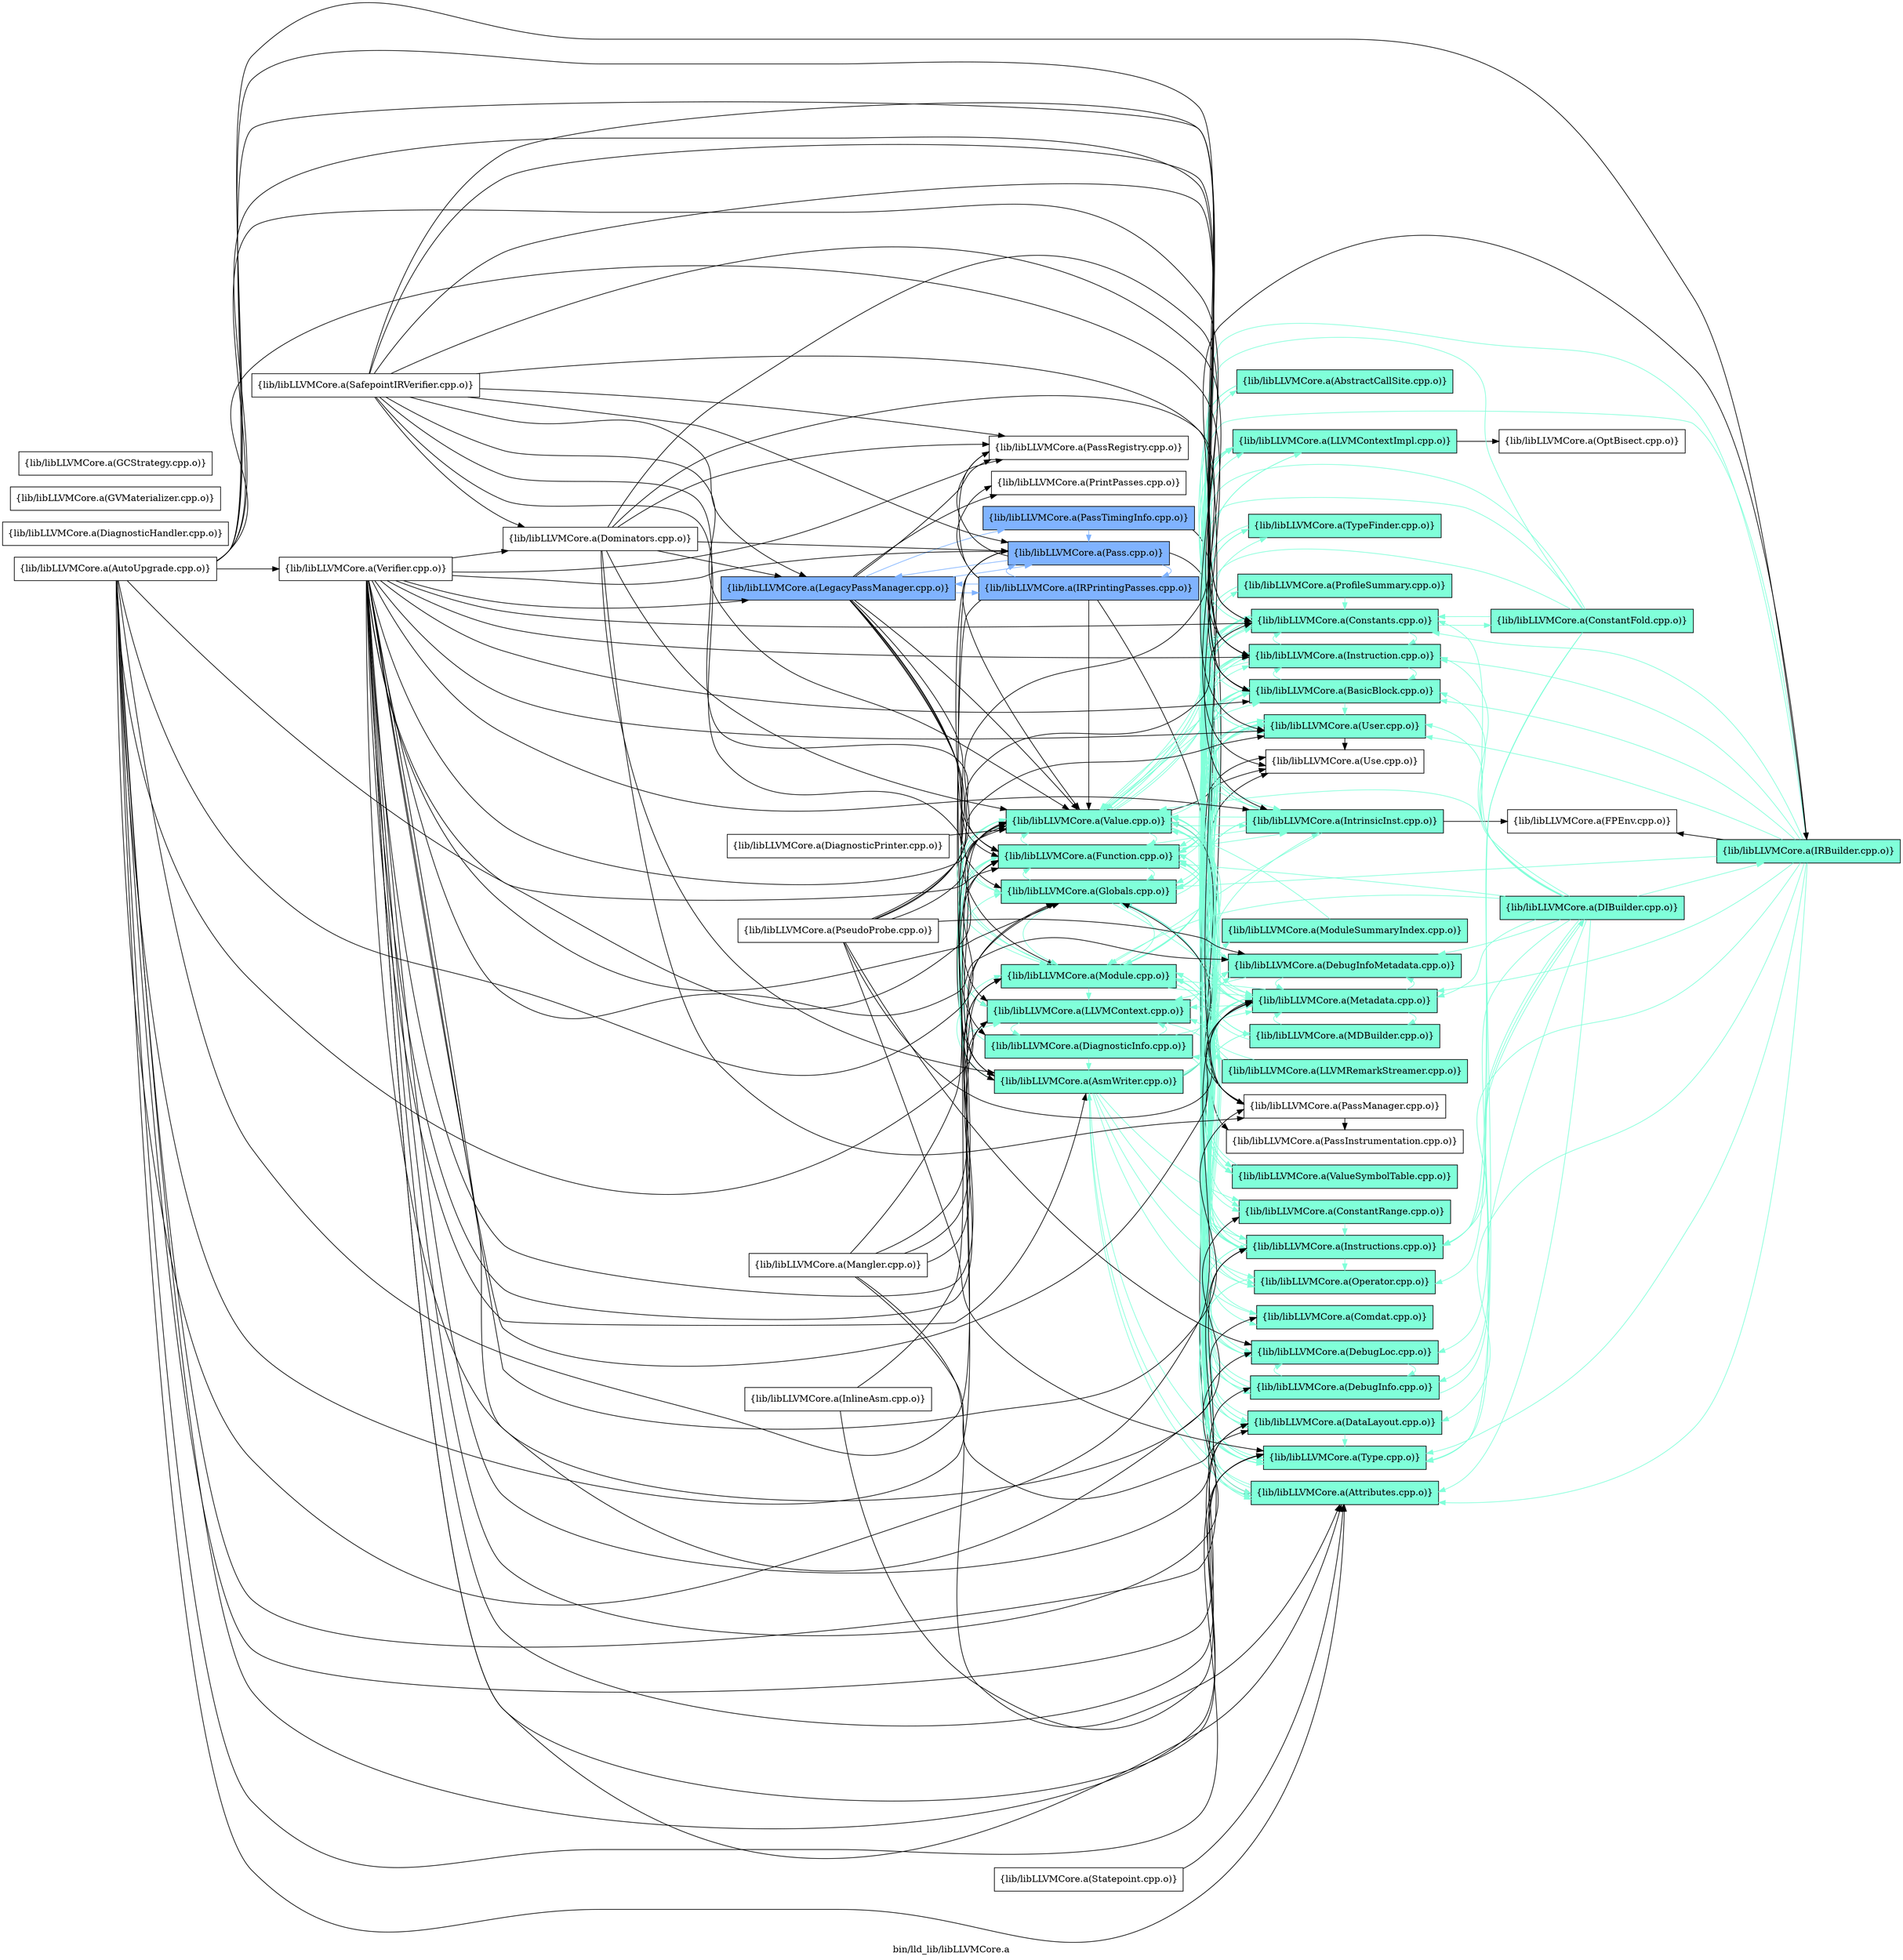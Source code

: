 digraph "bin/lld_lib/libLLVMCore.a" {
	label="bin/lld_lib/libLLVMCore.a";
	rankdir=LR;
	{ rank=same; Node0x5573cb859978;  }
	{ rank=same; Node0x5573cb832a58; Node0x5573cb838a98; Node0x5573cb8392b8; Node0x5573cb83c3c8; Node0x5573cb8373c8; Node0x5573cb858488; Node0x5573cb8374b8; Node0x5573cb8344e8; Node0x5573cb859338; Node0x5573cb8574e8; Node0x5573cb857128; Node0x5573cb842688;  }
	{ rank=same; Node0x5573cb837558; Node0x5573cb836568; Node0x5573cb836388; Node0x5573cb835578; Node0x5573cb839a38; Node0x5573cb837828; Node0x5573cb8363d8; Node0x5573cb835c08; Node0x5573cb835528; Node0x5573cb836838; Node0x5573cb833278; Node0x5573cb832aa8; Node0x5573cb854b58; Node0x5573cb8557d8; Node0x5573cb854f68; Node0x5573cb853578; Node0x5573cb836c98; Node0x5573cb84d3a8; Node0x5573cb838f48; Node0x5573cb836608; Node0x5573cb8435d8; Node0x5573cb834b28; Node0x5573cb858b68; Node0x5573cb859388; Node0x5573cb855e68; Node0x5573cb833e58; Node0x5573cb838728;  }
	{ rank=same; Node0x5573cb8357f8; Node0x5573cb837878; Node0x5573cb833908; Node0x5573cb839308;  }

	Node0x5573cb859978 [shape=record,shape=box,group=2,style=filled,fillcolor="0.600000 0.5 1",label="{lib/libLLVMCore.a(LegacyPassManager.cpp.o)}"];
	Node0x5573cb859978 -> Node0x5573cb832a58;
	Node0x5573cb859978 -> Node0x5573cb838a98;
	Node0x5573cb859978 -> Node0x5573cb8392b8;
	Node0x5573cb859978 -> Node0x5573cb83c3c8;
	Node0x5573cb859978 -> Node0x5573cb8373c8[color="0.600000 0.5 1"];
	Node0x5573cb859978 -> Node0x5573cb858488;
	Node0x5573cb859978 -> Node0x5573cb8374b8;
	Node0x5573cb859978 -> Node0x5573cb8344e8[color="0.600000 0.5 1"];
	Node0x5573cb859978 -> Node0x5573cb859338;
	Node0x5573cb859978 -> Node0x5573cb8574e8[color="0.600000 0.5 1"];
	Node0x5573cb859978 -> Node0x5573cb857128;
	Node0x5573cb859978 -> Node0x5573cb842688;
	Node0x5573cb8374b8 [shape=record,shape=box,group=1,style=filled,fillcolor="0.450000 0.5 1",label="{lib/libLLVMCore.a(Module.cpp.o)}"];
	Node0x5573cb8374b8 -> Node0x5573cb836388[color="0.450000 0.5 1"];
	Node0x5573cb8374b8 -> Node0x5573cb839a38[color="0.450000 0.5 1"];
	Node0x5573cb8374b8 -> Node0x5573cb838f48[color="0.450000 0.5 1"];
	Node0x5573cb8374b8 -> Node0x5573cb8392b8[color="0.450000 0.5 1"];
	Node0x5573cb8374b8 -> Node0x5573cb83c3c8[color="0.450000 0.5 1"];
	Node0x5573cb8374b8 -> Node0x5573cb858488[color="0.450000 0.5 1"];
	Node0x5573cb8374b8 -> Node0x5573cb836838[color="0.450000 0.5 1"];
	Node0x5573cb8374b8 -> Node0x5573cb855e68[color="0.450000 0.5 1"];
	Node0x5573cb8374b8 -> Node0x5573cb854b58[color="0.450000 0.5 1"];
	Node0x5573cb8374b8 -> Node0x5573cb8557d8[color="0.450000 0.5 1"];
	Node0x5573cb8374b8 -> Node0x5573cb853578[color="0.450000 0.5 1"];
	Node0x5573cb8374b8 -> Node0x5573cb842688[color="0.450000 0.5 1"];
	Node0x5573cb8374b8 -> Node0x5573cb8435d8[color="0.450000 0.5 1"];
	Node0x5573cb8344e8 [shape=record,shape=box,group=2,style=filled,fillcolor="0.600000 0.5 1",label="{lib/libLLVMCore.a(Pass.cpp.o)}"];
	Node0x5573cb8344e8 -> Node0x5573cb837558;
	Node0x5573cb8344e8 -> Node0x5573cb8392b8;
	Node0x5573cb8344e8 -> Node0x5573cb8373c8[color="0.600000 0.5 1"];
	Node0x5573cb8344e8 -> Node0x5573cb858488;
	Node0x5573cb8344e8 -> Node0x5573cb859978[color="0.600000 0.5 1"];
	Node0x5573cb8344e8 -> Node0x5573cb859338;
	Node0x5573cb8344e8 -> Node0x5573cb842688;
	Node0x5573cb842688 [shape=record,shape=box,group=1,style=filled,fillcolor="0.450000 0.5 1",label="{lib/libLLVMCore.a(Value.cpp.o)}"];
	Node0x5573cb842688 -> Node0x5573cb837558[color="0.450000 0.5 1"];
	Node0x5573cb842688 -> Node0x5573cb836568[color="0.450000 0.5 1"];
	Node0x5573cb842688 -> Node0x5573cb839a38[color="0.450000 0.5 1"];
	Node0x5573cb842688 -> Node0x5573cb838f48[color="0.450000 0.5 1"];
	Node0x5573cb842688 -> Node0x5573cb838728[color="0.450000 0.5 1"];
	Node0x5573cb842688 -> Node0x5573cb8392b8[color="0.450000 0.5 1"];
	Node0x5573cb842688 -> Node0x5573cb83c3c8[color="0.450000 0.5 1"];
	Node0x5573cb842688 -> Node0x5573cb8363d8[color="0.450000 0.5 1"];
	Node0x5573cb842688 -> Node0x5573cb835c08[color="0.450000 0.5 1"];
	Node0x5573cb842688 -> Node0x5573cb835528[color="0.450000 0.5 1"];
	Node0x5573cb842688 -> Node0x5573cb858488[color="0.450000 0.5 1"];
	Node0x5573cb842688 -> Node0x5573cb858b68[color="0.450000 0.5 1"];
	Node0x5573cb842688 -> Node0x5573cb836838[color="0.450000 0.5 1"];
	Node0x5573cb842688 -> Node0x5573cb832aa8[color="0.450000 0.5 1"];
	Node0x5573cb842688 -> Node0x5573cb854b58[color="0.450000 0.5 1"];
	Node0x5573cb842688 -> Node0x5573cb854f68;
	Node0x5573cb842688 -> Node0x5573cb853578[color="0.450000 0.5 1"];
	Node0x5573cb842688 -> Node0x5573cb8435d8[color="0.450000 0.5 1"];
	Node0x5573cb837558 [shape=record,shape=box,group=1,style=filled,fillcolor="0.450000 0.5 1",label="{lib/libLLVMCore.a(Attributes.cpp.o)}"];
	Node0x5573cb837558 -> Node0x5573cb832a58[color="0.450000 0.5 1"];
	Node0x5573cb837558 -> Node0x5573cb8392b8[color="0.450000 0.5 1"];
	Node0x5573cb839a38 [shape=record,shape=box,group=1,style=filled,fillcolor="0.450000 0.5 1",label="{lib/libLLVMCore.a(Constants.cpp.o)}"];
	Node0x5573cb839a38 -> Node0x5573cb8357f8[color="0.450000 0.5 1"];
	Node0x5573cb839a38 -> Node0x5573cb8392b8[color="0.450000 0.5 1"];
	Node0x5573cb839a38 -> Node0x5573cb83c3c8[color="0.450000 0.5 1"];
	Node0x5573cb839a38 -> Node0x5573cb8363d8[color="0.450000 0.5 1"];
	Node0x5573cb839a38 -> Node0x5573cb835c08[color="0.450000 0.5 1"];
	Node0x5573cb839a38 -> Node0x5573cb832aa8[color="0.450000 0.5 1"];
	Node0x5573cb839a38 -> Node0x5573cb854b58[color="0.450000 0.5 1"];
	Node0x5573cb839a38 -> Node0x5573cb853578[color="0.450000 0.5 1"];
	Node0x5573cb839a38 -> Node0x5573cb842688[color="0.450000 0.5 1"];
	Node0x5573cb835cf8 [shape=record,shape=box,group=0,label="{lib/libLLVMCore.a(Mangler.cpp.o)}"];
	Node0x5573cb835cf8 -> Node0x5573cb837558;
	Node0x5573cb835cf8 -> Node0x5573cb838f48;
	Node0x5573cb835cf8 -> Node0x5573cb8392b8;
	Node0x5573cb835cf8 -> Node0x5573cb83c3c8;
	Node0x5573cb835cf8 -> Node0x5573cb8374b8;
	Node0x5573cb835cf8 -> Node0x5573cb842688;
	Node0x5573cb836838 [shape=record,shape=box,group=1,style=filled,fillcolor="0.450000 0.5 1",label="{lib/libLLVMCore.a(Metadata.cpp.o)}"];
	Node0x5573cb836838 -> Node0x5573cb835578[color="0.450000 0.5 1"];
	Node0x5573cb836838 -> Node0x5573cb839a38[color="0.450000 0.5 1"];
	Node0x5573cb836838 -> Node0x5573cb837828[color="0.450000 0.5 1"];
	Node0x5573cb836838 -> Node0x5573cb836c98[color="0.450000 0.5 1"];
	Node0x5573cb836838 -> Node0x5573cb858488[color="0.450000 0.5 1"];
	Node0x5573cb836838 -> Node0x5573cb858b68[color="0.450000 0.5 1"];
	Node0x5573cb836838 -> Node0x5573cb836608[color="0.450000 0.5 1"];
	Node0x5573cb836838 -> Node0x5573cb8374b8[color="0.450000 0.5 1"];
	Node0x5573cb836838 -> Node0x5573cb854b58[color="0.450000 0.5 1"];
	Node0x5573cb836838 -> Node0x5573cb842688[color="0.450000 0.5 1"];
	Node0x5573cb838f48 [shape=record,shape=box,group=1,style=filled,fillcolor="0.450000 0.5 1",label="{lib/libLLVMCore.a(DataLayout.cpp.o)}"];
	Node0x5573cb838f48 -> Node0x5573cb83c3c8[color="0.450000 0.5 1"];
	Node0x5573cb838f48 -> Node0x5573cb8374b8[color="0.450000 0.5 1"];
	Node0x5573cb838f48 -> Node0x5573cb854b58[color="0.450000 0.5 1"];
	Node0x5573cb838a98 [shape=record,shape=box,group=1,style=filled,fillcolor="0.450000 0.5 1",label="{lib/libLLVMCore.a(DiagnosticInfo.cpp.o)}"];
	Node0x5573cb838a98 -> Node0x5573cb832a58[color="0.450000 0.5 1"];
	Node0x5573cb838a98 -> Node0x5573cb836c98[color="0.450000 0.5 1"];
	Node0x5573cb838a98 -> Node0x5573cb8392b8[color="0.450000 0.5 1"];
	Node0x5573cb838a98 -> Node0x5573cb8363d8[color="0.450000 0.5 1"];
	Node0x5573cb838a98 -> Node0x5573cb858488[color="0.450000 0.5 1"];
	Node0x5573cb838a98 -> Node0x5573cb836838[color="0.450000 0.5 1"];
	Node0x5573cb838a98 -> Node0x5573cb842688[color="0.450000 0.5 1"];
	Node0x5573cb8392b8 [shape=record,shape=box,group=1,style=filled,fillcolor="0.450000 0.5 1",label="{lib/libLLVMCore.a(Function.cpp.o)}"];
	Node0x5573cb8392b8 -> Node0x5573cb84d3a8[color="0.450000 0.5 1"];
	Node0x5573cb8392b8 -> Node0x5573cb837558[color="0.450000 0.5 1"];
	Node0x5573cb8392b8 -> Node0x5573cb836568[color="0.450000 0.5 1"];
	Node0x5573cb8392b8 -> Node0x5573cb839a38[color="0.450000 0.5 1"];
	Node0x5573cb8392b8 -> Node0x5573cb838f48[color="0.450000 0.5 1"];
	Node0x5573cb8392b8 -> Node0x5573cb83c3c8[color="0.450000 0.5 1"];
	Node0x5573cb8392b8 -> Node0x5573cb835c08[color="0.450000 0.5 1"];
	Node0x5573cb8392b8 -> Node0x5573cb835528[color="0.450000 0.5 1"];
	Node0x5573cb8392b8 -> Node0x5573cb858488[color="0.450000 0.5 1"];
	Node0x5573cb8392b8 -> Node0x5573cb836608[color="0.450000 0.5 1"];
	Node0x5573cb8392b8 -> Node0x5573cb836838[color="0.450000 0.5 1"];
	Node0x5573cb8392b8 -> Node0x5573cb8374b8[color="0.450000 0.5 1"];
	Node0x5573cb8392b8 -> Node0x5573cb854b58[color="0.450000 0.5 1"];
	Node0x5573cb8392b8 -> Node0x5573cb853578[color="0.450000 0.5 1"];
	Node0x5573cb8392b8 -> Node0x5573cb842688[color="0.450000 0.5 1"];
	Node0x5573cb8392b8 -> Node0x5573cb8435d8[color="0.450000 0.5 1"];
	Node0x5573cb83c3c8 [shape=record,shape=box,group=1,style=filled,fillcolor="0.450000 0.5 1",label="{lib/libLLVMCore.a(Globals.cpp.o)}"];
	Node0x5573cb83c3c8 -> Node0x5573cb835578[color="0.450000 0.5 1"];
	Node0x5573cb83c3c8 -> Node0x5573cb839a38[color="0.450000 0.5 1"];
	Node0x5573cb83c3c8 -> Node0x5573cb8392b8[color="0.450000 0.5 1"];
	Node0x5573cb83c3c8 -> Node0x5573cb836838[color="0.450000 0.5 1"];
	Node0x5573cb83c3c8 -> Node0x5573cb8374b8[color="0.450000 0.5 1"];
	Node0x5573cb83c3c8 -> Node0x5573cb854b58[color="0.450000 0.5 1"];
	Node0x5573cb83c3c8 -> Node0x5573cb853578[color="0.450000 0.5 1"];
	Node0x5573cb83c3c8 -> Node0x5573cb842688[color="0.450000 0.5 1"];
	Node0x5573cb832f08 [shape=record,shape=box,group=1,style=filled,fillcolor="0.450000 0.5 1",label="{lib/libLLVMCore.a(IRBuilder.cpp.o)}"];
	Node0x5573cb832f08 -> Node0x5573cb837558[color="0.450000 0.5 1"];
	Node0x5573cb832f08 -> Node0x5573cb836568[color="0.450000 0.5 1"];
	Node0x5573cb832f08 -> Node0x5573cb839a38[color="0.450000 0.5 1"];
	Node0x5573cb832f08 -> Node0x5573cb838f48[color="0.450000 0.5 1"];
	Node0x5573cb832f08 -> Node0x5573cb8392b8[color="0.450000 0.5 1"];
	Node0x5573cb832f08 -> Node0x5573cb83c3c8[color="0.450000 0.5 1"];
	Node0x5573cb832f08 -> Node0x5573cb837878;
	Node0x5573cb832f08 -> Node0x5573cb8363d8[color="0.450000 0.5 1"];
	Node0x5573cb832f08 -> Node0x5573cb835c08[color="0.450000 0.5 1"];
	Node0x5573cb832f08 -> Node0x5573cb836838[color="0.450000 0.5 1"];
	Node0x5573cb832f08 -> Node0x5573cb854b58[color="0.450000 0.5 1"];
	Node0x5573cb832f08 -> Node0x5573cb853578[color="0.450000 0.5 1"];
	Node0x5573cb832f08 -> Node0x5573cb842688[color="0.450000 0.5 1"];
	Node0x5573cb836b58 [shape=record,shape=box,group=0,label="{lib/libLLVMCore.a(InlineAsm.cpp.o)}"];
	Node0x5573cb836b58 -> Node0x5573cb854b58;
	Node0x5573cb836b58 -> Node0x5573cb842688;
	Node0x5573cb8363d8 [shape=record,shape=box,group=1,style=filled,fillcolor="0.450000 0.5 1",label="{lib/libLLVMCore.a(Instruction.cpp.o)}"];
	Node0x5573cb8363d8 -> Node0x5573cb837558[color="0.450000 0.5 1"];
	Node0x5573cb8363d8 -> Node0x5573cb836568[color="0.450000 0.5 1"];
	Node0x5573cb8363d8 -> Node0x5573cb839a38[color="0.450000 0.5 1"];
	Node0x5573cb8363d8 -> Node0x5573cb835c08[color="0.450000 0.5 1"];
	Node0x5573cb8363d8 -> Node0x5573cb836838[color="0.450000 0.5 1"];
	Node0x5573cb8363d8 -> Node0x5573cb853578[color="0.450000 0.5 1"];
	Node0x5573cb8363d8 -> Node0x5573cb842688[color="0.450000 0.5 1"];
	Node0x5573cb835c08 [shape=record,shape=box,group=1,style=filled,fillcolor="0.450000 0.5 1",label="{lib/libLLVMCore.a(Instructions.cpp.o)}"];
	Node0x5573cb835c08 -> Node0x5573cb837558[color="0.450000 0.5 1"];
	Node0x5573cb835c08 -> Node0x5573cb836568[color="0.450000 0.5 1"];
	Node0x5573cb835c08 -> Node0x5573cb839a38[color="0.450000 0.5 1"];
	Node0x5573cb835c08 -> Node0x5573cb838f48[color="0.450000 0.5 1"];
	Node0x5573cb835c08 -> Node0x5573cb8392b8[color="0.450000 0.5 1"];
	Node0x5573cb835c08 -> Node0x5573cb8363d8[color="0.450000 0.5 1"];
	Node0x5573cb835c08 -> Node0x5573cb858b68[color="0.450000 0.5 1"];
	Node0x5573cb835c08 -> Node0x5573cb836608[color="0.450000 0.5 1"];
	Node0x5573cb835c08 -> Node0x5573cb836838[color="0.450000 0.5 1"];
	Node0x5573cb835c08 -> Node0x5573cb8374b8[color="0.450000 0.5 1"];
	Node0x5573cb835c08 -> Node0x5573cb832aa8[color="0.450000 0.5 1"];
	Node0x5573cb835c08 -> Node0x5573cb854b58[color="0.450000 0.5 1"];
	Node0x5573cb835c08 -> Node0x5573cb854f68;
	Node0x5573cb835c08 -> Node0x5573cb853578[color="0.450000 0.5 1"];
	Node0x5573cb835c08 -> Node0x5573cb842688[color="0.450000 0.5 1"];
	Node0x5573cb858488 [shape=record,shape=box,group=1,style=filled,fillcolor="0.450000 0.5 1",label="{lib/libLLVMCore.a(LLVMContext.cpp.o)}"];
	Node0x5573cb858488 -> Node0x5573cb838a98[color="0.450000 0.5 1"];
	Node0x5573cb858488 -> Node0x5573cb858b68[color="0.450000 0.5 1"];
	Node0x5573cb858488 -> Node0x5573cb859388[color="0.450000 0.5 1"];
	Node0x5573cb854b58 [shape=record,shape=box,group=1,style=filled,fillcolor="0.450000 0.5 1",label="{lib/libLLVMCore.a(Type.cpp.o)}"];
	Node0x5573cb854b58 -> Node0x5573cb839a38[color="0.450000 0.5 1"];
	Node0x5573cb853578 [shape=record,shape=box,group=1,style=filled,fillcolor="0.450000 0.5 1",label="{lib/libLLVMCore.a(User.cpp.o)}"];
	Node0x5573cb853578 -> Node0x5573cb835528[color="0.450000 0.5 1"];
	Node0x5573cb853578 -> Node0x5573cb854f68;
	Node0x5573cb836568 [shape=record,shape=box,group=1,style=filled,fillcolor="0.450000 0.5 1",label="{lib/libLLVMCore.a(BasicBlock.cpp.o)}"];
	Node0x5573cb836568 -> Node0x5573cb839a38[color="0.450000 0.5 1"];
	Node0x5573cb836568 -> Node0x5573cb8363d8[color="0.450000 0.5 1"];
	Node0x5573cb836568 -> Node0x5573cb835c08[color="0.450000 0.5 1"];
	Node0x5573cb836568 -> Node0x5573cb836838[color="0.450000 0.5 1"];
	Node0x5573cb836568 -> Node0x5573cb854b58[color="0.450000 0.5 1"];
	Node0x5573cb836568 -> Node0x5573cb853578[color="0.450000 0.5 1"];
	Node0x5573cb836568 -> Node0x5573cb842688[color="0.450000 0.5 1"];
	Node0x5573cb836568 -> Node0x5573cb8435d8[color="0.450000 0.5 1"];
	Node0x5573cb835528 [shape=record,shape=box,group=1,style=filled,fillcolor="0.450000 0.5 1",label="{lib/libLLVMCore.a(IntrinsicInst.cpp.o)}"];
	Node0x5573cb835528 -> Node0x5573cb836568[color="0.450000 0.5 1"];
	Node0x5573cb835528 -> Node0x5573cb839a38[color="0.450000 0.5 1"];
	Node0x5573cb835528 -> Node0x5573cb838f48[color="0.450000 0.5 1"];
	Node0x5573cb835528 -> Node0x5573cb837828[color="0.450000 0.5 1"];
	Node0x5573cb835528 -> Node0x5573cb8392b8[color="0.450000 0.5 1"];
	Node0x5573cb835528 -> Node0x5573cb837878;
	Node0x5573cb835528 -> Node0x5573cb8363d8[color="0.450000 0.5 1"];
	Node0x5573cb835528 -> Node0x5573cb835c08[color="0.450000 0.5 1"];
	Node0x5573cb835528 -> Node0x5573cb836838[color="0.450000 0.5 1"];
	Node0x5573cb835528 -> Node0x5573cb8374b8[color="0.450000 0.5 1"];
	Node0x5573cb835528 -> Node0x5573cb854b58[color="0.450000 0.5 1"];
	Node0x5573cb835528 -> Node0x5573cb853578[color="0.450000 0.5 1"];
	Node0x5573cb835528 -> Node0x5573cb842688[color="0.450000 0.5 1"];
	Node0x5573cb832aa8 [shape=record,shape=box,group=1,style=filled,fillcolor="0.450000 0.5 1",label="{lib/libLLVMCore.a(Operator.cpp.o)}"];
	Node0x5573cb832aa8 -> Node0x5573cb839a38[color="0.450000 0.5 1"];
	Node0x5573cb832aa8 -> Node0x5573cb838f48[color="0.450000 0.5 1"];
	Node0x5573cb832aa8 -> Node0x5573cb854b58[color="0.450000 0.5 1"];
	Node0x5573cb837828 [shape=record,shape=box,group=1,style=filled,fillcolor="0.450000 0.5 1",label="{lib/libLLVMCore.a(DebugInfoMetadata.cpp.o)}"];
	Node0x5573cb837828 -> Node0x5573cb839a38[color="0.450000 0.5 1"];
	Node0x5573cb837828 -> Node0x5573cb858488[color="0.450000 0.5 1"];
	Node0x5573cb837828 -> Node0x5573cb858b68[color="0.450000 0.5 1"];
	Node0x5573cb837828 -> Node0x5573cb836838[color="0.450000 0.5 1"];
	Node0x5573cb837828 -> Node0x5573cb854b58[color="0.450000 0.5 1"];
	Node0x5573cb835578 [shape=record,shape=box,group=1,style=filled,fillcolor="0.450000 0.5 1",label="{lib/libLLVMCore.a(ConstantRange.cpp.o)}"];
	Node0x5573cb835578 -> Node0x5573cb835c08[color="0.450000 0.5 1"];
	Node0x5573cb859338 [shape=record,shape=box,group=0,label="{lib/libLLVMCore.a(PassRegistry.cpp.o)}"];
	Node0x5573cb836c98 [shape=record,shape=box,group=1,style=filled,fillcolor="0.450000 0.5 1",label="{lib/libLLVMCore.a(DebugLoc.cpp.o)}"];
	Node0x5573cb836c98 -> Node0x5573cb838728[color="0.450000 0.5 1"];
	Node0x5573cb836c98 -> Node0x5573cb837828[color="0.450000 0.5 1"];
	Node0x5573cb836c98 -> Node0x5573cb836838[color="0.450000 0.5 1"];
	Node0x5573cb839218 [shape=record,shape=box,group=0,label="{lib/libLLVMCore.a(Dominators.cpp.o)}"];
	Node0x5573cb839218 -> Node0x5573cb832a58;
	Node0x5573cb839218 -> Node0x5573cb836568;
	Node0x5573cb839218 -> Node0x5573cb8363d8;
	Node0x5573cb839218 -> Node0x5573cb859978;
	Node0x5573cb839218 -> Node0x5573cb8344e8;
	Node0x5573cb839218 -> Node0x5573cb834b28;
	Node0x5573cb839218 -> Node0x5573cb859338;
	Node0x5573cb839218 -> Node0x5573cb842688;
	Node0x5573cb854f68 [shape=record,shape=box,group=0,label="{lib/libLLVMCore.a(Use.cpp.o)}"];
	Node0x5573cb832a58 [shape=record,shape=box,group=1,style=filled,fillcolor="0.450000 0.5 1",label="{lib/libLLVMCore.a(AsmWriter.cpp.o)}"];
	Node0x5573cb832a58 -> Node0x5573cb837558[color="0.450000 0.5 1"];
	Node0x5573cb832a58 -> Node0x5573cb836568[color="0.450000 0.5 1"];
	Node0x5573cb832a58 -> Node0x5573cb836388[color="0.450000 0.5 1"];
	Node0x5573cb832a58 -> Node0x5573cb835578[color="0.450000 0.5 1"];
	Node0x5573cb832a58 -> Node0x5573cb839a38[color="0.450000 0.5 1"];
	Node0x5573cb832a58 -> Node0x5573cb837828[color="0.450000 0.5 1"];
	Node0x5573cb832a58 -> Node0x5573cb8392b8[color="0.450000 0.5 1"];
	Node0x5573cb832a58 -> Node0x5573cb83c3c8[color="0.450000 0.5 1"];
	Node0x5573cb832a58 -> Node0x5573cb8363d8[color="0.450000 0.5 1"];
	Node0x5573cb832a58 -> Node0x5573cb835c08[color="0.450000 0.5 1"];
	Node0x5573cb832a58 -> Node0x5573cb835528[color="0.450000 0.5 1"];
	Node0x5573cb832a58 -> Node0x5573cb858488[color="0.450000 0.5 1"];
	Node0x5573cb832a58 -> Node0x5573cb836838[color="0.450000 0.5 1"];
	Node0x5573cb832a58 -> Node0x5573cb8374b8[color="0.450000 0.5 1"];
	Node0x5573cb832a58 -> Node0x5573cb833278[color="0.450000 0.5 1"];
	Node0x5573cb832a58 -> Node0x5573cb832aa8[color="0.450000 0.5 1"];
	Node0x5573cb832a58 -> Node0x5573cb854b58[color="0.450000 0.5 1"];
	Node0x5573cb832a58 -> Node0x5573cb8557d8[color="0.450000 0.5 1"];
	Node0x5573cb832a58 -> Node0x5573cb854f68;
	Node0x5573cb832a58 -> Node0x5573cb853578[color="0.450000 0.5 1"];
	Node0x5573cb832a58 -> Node0x5573cb842688[color="0.450000 0.5 1"];
	Node0x5573cb836388 [shape=record,shape=box,group=1,style=filled,fillcolor="0.450000 0.5 1",label="{lib/libLLVMCore.a(Comdat.cpp.o)}"];
	Node0x5573cb836388 -> Node0x5573cb8374b8[color="0.450000 0.5 1"];
	Node0x5573cb8574e8 [shape=record,shape=box,group=2,style=filled,fillcolor="0.600000 0.5 1",label="{lib/libLLVMCore.a(PassTimingInfo.cpp.o)}"];
	Node0x5573cb8574e8 -> Node0x5573cb8344e8[color="0.600000 0.5 1"];
	Node0x5573cb8574e8 -> Node0x5573cb833e58;
	Node0x5573cb838728 [shape=record,shape=box,group=1,style=filled,fillcolor="0.450000 0.5 1",label="{lib/libLLVMCore.a(DebugInfo.cpp.o)}"];
	Node0x5573cb838728 -> Node0x5573cb839308[color="0.450000 0.5 1"];
	Node0x5573cb838728 -> Node0x5573cb837828[color="0.450000 0.5 1"];
	Node0x5573cb838728 -> Node0x5573cb836c98[color="0.450000 0.5 1"];
	Node0x5573cb838728 -> Node0x5573cb8392b8[color="0.450000 0.5 1"];
	Node0x5573cb838728 -> Node0x5573cb8363d8[color="0.450000 0.5 1"];
	Node0x5573cb838728 -> Node0x5573cb836838[color="0.450000 0.5 1"];
	Node0x5573cb838728 -> Node0x5573cb8374b8[color="0.450000 0.5 1"];
	Node0x5573cb838728 -> Node0x5573cb842688[color="0.450000 0.5 1"];
	Node0x5573cb8564a8 [shape=record,shape=box,group=0,label="{lib/libLLVMCore.a(Statepoint.cpp.o)}"];
	Node0x5573cb8564a8 -> Node0x5573cb837558;
	Node0x5573cb837288 [shape=record,shape=box,group=0,label="{lib/libLLVMCore.a(AutoUpgrade.cpp.o)}"];
	Node0x5573cb837288 -> Node0x5573cb837558;
	Node0x5573cb837288 -> Node0x5573cb836568;
	Node0x5573cb837288 -> Node0x5573cb839a38;
	Node0x5573cb837288 -> Node0x5573cb838f48;
	Node0x5573cb837288 -> Node0x5573cb838728;
	Node0x5573cb837288 -> Node0x5573cb8392b8;
	Node0x5573cb837288 -> Node0x5573cb83c3c8;
	Node0x5573cb837288 -> Node0x5573cb832f08;
	Node0x5573cb837288 -> Node0x5573cb8363d8;
	Node0x5573cb837288 -> Node0x5573cb835c08;
	Node0x5573cb837288 -> Node0x5573cb835528;
	Node0x5573cb837288 -> Node0x5573cb858488;
	Node0x5573cb837288 -> Node0x5573cb836838;
	Node0x5573cb837288 -> Node0x5573cb8374b8;
	Node0x5573cb837288 -> Node0x5573cb854b58;
	Node0x5573cb837288 -> Node0x5573cb853578;
	Node0x5573cb837288 -> Node0x5573cb842688;
	Node0x5573cb837288 -> Node0x5573cb842138;
	Node0x5573cb838368 [shape=record,shape=box,group=0,label="{lib/libLLVMCore.a(DiagnosticHandler.cpp.o)}"];
	Node0x5573cb859388 [shape=record,shape=box,group=1,style=filled,fillcolor="0.450000 0.5 1",label="{lib/libLLVMCore.a(LLVMRemarkStreamer.cpp.o)}"];
	Node0x5573cb859388 -> Node0x5573cb838a98[color="0.450000 0.5 1"];
	Node0x5573cb859388 -> Node0x5573cb858488[color="0.450000 0.5 1"];
	Node0x5573cb859388 -> Node0x5573cb842688[color="0.450000 0.5 1"];
	Node0x5573cb833278 [shape=record,shape=box,group=1,style=filled,fillcolor="0.450000 0.5 1",label="{lib/libLLVMCore.a(ModuleSummaryIndex.cpp.o)}"];
	Node0x5573cb833278 -> Node0x5573cb842688[color="0.450000 0.5 1"];
	Node0x5573cb833e58 [shape=record,shape=box,group=0,label="{lib/libLLVMCore.a(PassInstrumentation.cpp.o)}"];
	Node0x5573cb834b28 [shape=record,shape=box,group=0,label="{lib/libLLVMCore.a(PassManager.cpp.o)}"];
	Node0x5573cb834b28 -> Node0x5573cb83c3c8;
	Node0x5573cb834b28 -> Node0x5573cb833e58;
	Node0x5573cb834b28 -> Node0x5573cb842688;
	Node0x5573cb842138 [shape=record,shape=box,group=0,label="{lib/libLLVMCore.a(Verifier.cpp.o)}"];
	Node0x5573cb842138 -> Node0x5573cb832a58;
	Node0x5573cb842138 -> Node0x5573cb837558;
	Node0x5573cb842138 -> Node0x5573cb836568;
	Node0x5573cb842138 -> Node0x5573cb836388;
	Node0x5573cb842138 -> Node0x5573cb835578;
	Node0x5573cb842138 -> Node0x5573cb839a38;
	Node0x5573cb842138 -> Node0x5573cb838f48;
	Node0x5573cb842138 -> Node0x5573cb837828;
	Node0x5573cb842138 -> Node0x5573cb836c98;
	Node0x5573cb842138 -> Node0x5573cb839218;
	Node0x5573cb842138 -> Node0x5573cb8392b8;
	Node0x5573cb842138 -> Node0x5573cb83c3c8;
	Node0x5573cb842138 -> Node0x5573cb8363d8;
	Node0x5573cb842138 -> Node0x5573cb835c08;
	Node0x5573cb842138 -> Node0x5573cb835528;
	Node0x5573cb842138 -> Node0x5573cb858488;
	Node0x5573cb842138 -> Node0x5573cb859978;
	Node0x5573cb842138 -> Node0x5573cb836838;
	Node0x5573cb842138 -> Node0x5573cb8374b8;
	Node0x5573cb842138 -> Node0x5573cb8344e8;
	Node0x5573cb842138 -> Node0x5573cb834b28;
	Node0x5573cb842138 -> Node0x5573cb859338;
	Node0x5573cb842138 -> Node0x5573cb854b58;
	Node0x5573cb842138 -> Node0x5573cb853578;
	Node0x5573cb842138 -> Node0x5573cb842688;
	Node0x5573cb857128 [shape=record,shape=box,group=0,label="{lib/libLLVMCore.a(PrintPasses.cpp.o)}"];
	Node0x5573cb836608 [shape=record,shape=box,group=1,style=filled,fillcolor="0.450000 0.5 1",label="{lib/libLLVMCore.a(MDBuilder.cpp.o)}"];
	Node0x5573cb836608 -> Node0x5573cb839a38[color="0.450000 0.5 1"];
	Node0x5573cb836608 -> Node0x5573cb836838[color="0.450000 0.5 1"];
	Node0x5573cb836608 -> Node0x5573cb854b58[color="0.450000 0.5 1"];
	Node0x5573cb836608 -> Node0x5573cb842688[color="0.450000 0.5 1"];
	Node0x5573cb8373c8 [shape=record,shape=box,group=2,style=filled,fillcolor="0.600000 0.5 1",label="{lib/libLLVMCore.a(IRPrintingPasses.cpp.o)}"];
	Node0x5573cb8373c8 -> Node0x5573cb832a58;
	Node0x5573cb8373c8 -> Node0x5573cb859978[color="0.600000 0.5 1"];
	Node0x5573cb8373c8 -> Node0x5573cb8344e8[color="0.600000 0.5 1"];
	Node0x5573cb8373c8 -> Node0x5573cb834b28;
	Node0x5573cb8373c8 -> Node0x5573cb859338;
	Node0x5573cb8373c8 -> Node0x5573cb857128;
	Node0x5573cb8373c8 -> Node0x5573cb842688;
	Node0x5573cb839308 [shape=record,shape=box,group=1,style=filled,fillcolor="0.450000 0.5 1",label="{lib/libLLVMCore.a(DIBuilder.cpp.o)}"];
	Node0x5573cb839308 -> Node0x5573cb837558[color="0.450000 0.5 1"];
	Node0x5573cb839308 -> Node0x5573cb836568[color="0.450000 0.5 1"];
	Node0x5573cb839308 -> Node0x5573cb839a38[color="0.450000 0.5 1"];
	Node0x5573cb839308 -> Node0x5573cb838728[color="0.450000 0.5 1"];
	Node0x5573cb839308 -> Node0x5573cb837828[color="0.450000 0.5 1"];
	Node0x5573cb839308 -> Node0x5573cb836c98[color="0.450000 0.5 1"];
	Node0x5573cb839308 -> Node0x5573cb8392b8[color="0.450000 0.5 1"];
	Node0x5573cb839308 -> Node0x5573cb832f08[color="0.450000 0.5 1"];
	Node0x5573cb839308 -> Node0x5573cb8363d8[color="0.450000 0.5 1"];
	Node0x5573cb839308 -> Node0x5573cb835c08[color="0.450000 0.5 1"];
	Node0x5573cb839308 -> Node0x5573cb836838[color="0.450000 0.5 1"];
	Node0x5573cb839308 -> Node0x5573cb8374b8[color="0.450000 0.5 1"];
	Node0x5573cb839308 -> Node0x5573cb854b58[color="0.450000 0.5 1"];
	Node0x5573cb839308 -> Node0x5573cb853578[color="0.450000 0.5 1"];
	Node0x5573cb839308 -> Node0x5573cb842688[color="0.450000 0.5 1"];
	Node0x5573cb858168 [shape=record,shape=box,group=0,label="{lib/libLLVMCore.a(SafepointIRVerifier.cpp.o)}"];
	Node0x5573cb858168 -> Node0x5573cb832a58;
	Node0x5573cb858168 -> Node0x5573cb836568;
	Node0x5573cb858168 -> Node0x5573cb839a38;
	Node0x5573cb858168 -> Node0x5573cb839218;
	Node0x5573cb858168 -> Node0x5573cb8392b8;
	Node0x5573cb858168 -> Node0x5573cb8363d8;
	Node0x5573cb858168 -> Node0x5573cb859978;
	Node0x5573cb858168 -> Node0x5573cb8344e8;
	Node0x5573cb858168 -> Node0x5573cb834b28;
	Node0x5573cb858168 -> Node0x5573cb859338;
	Node0x5573cb858168 -> Node0x5573cb854f68;
	Node0x5573cb858168 -> Node0x5573cb842688;
	Node0x5573cb833908 [shape=record,shape=box,group=0,label="{lib/libLLVMCore.a(OptBisect.cpp.o)}"];
	Node0x5573cb84d3a8 [shape=record,shape=box,group=1,style=filled,fillcolor="0.450000 0.5 1",label="{lib/libLLVMCore.a(AbstractCallSite.cpp.o)}"];
	Node0x5573cb84d3a8 -> Node0x5573cb839a38[color="0.450000 0.5 1"];
	Node0x5573cb84d3a8 -> Node0x5573cb835c08[color="0.450000 0.5 1"];
	Node0x5573cb84d3a8 -> Node0x5573cb836838[color="0.450000 0.5 1"];
	Node0x5573cb84d3a8 -> Node0x5573cb853578[color="0.450000 0.5 1"];
	Node0x5573cb855e68 [shape=record,shape=box,group=1,style=filled,fillcolor="0.450000 0.5 1",label="{lib/libLLVMCore.a(ProfileSummary.cpp.o)}"];
	Node0x5573cb855e68 -> Node0x5573cb839a38[color="0.450000 0.5 1"];
	Node0x5573cb855e68 -> Node0x5573cb836838[color="0.450000 0.5 1"];
	Node0x5573cb855e68 -> Node0x5573cb854b58[color="0.450000 0.5 1"];
	Node0x5573cb855cd8 [shape=record,shape=box,group=0,label="{lib/libLLVMCore.a(PseudoProbe.cpp.o)}"];
	Node0x5573cb855cd8 -> Node0x5573cb839a38;
	Node0x5573cb855cd8 -> Node0x5573cb837828;
	Node0x5573cb855cd8 -> Node0x5573cb836c98;
	Node0x5573cb855cd8 -> Node0x5573cb832f08;
	Node0x5573cb855cd8 -> Node0x5573cb836838;
	Node0x5573cb855cd8 -> Node0x5573cb854b58;
	Node0x5573cb855cd8 -> Node0x5573cb853578;
	Node0x5573cb855cd8 -> Node0x5573cb842688;
	Node0x5573cb8557d8 [shape=record,shape=box,group=1,style=filled,fillcolor="0.450000 0.5 1",label="{lib/libLLVMCore.a(TypeFinder.cpp.o)}"];
	Node0x5573cb8557d8 -> Node0x5573cb8392b8[color="0.450000 0.5 1"];
	Node0x5573cb8557d8 -> Node0x5573cb83c3c8[color="0.450000 0.5 1"];
	Node0x5573cb8557d8 -> Node0x5573cb836838[color="0.450000 0.5 1"];
	Node0x5573cb858b68 [shape=record,shape=box,group=1,style=filled,fillcolor="0.450000 0.5 1",label="{lib/libLLVMCore.a(LLVMContextImpl.cpp.o)}"];
	Node0x5573cb858b68 -> Node0x5573cb839a38[color="0.450000 0.5 1"];
	Node0x5573cb858b68 -> Node0x5573cb837828[color="0.450000 0.5 1"];
	Node0x5573cb858b68 -> Node0x5573cb836838[color="0.450000 0.5 1"];
	Node0x5573cb858b68 -> Node0x5573cb8374b8[color="0.450000 0.5 1"];
	Node0x5573cb858b68 -> Node0x5573cb833908;
	Node0x5573cb858b68 -> Node0x5573cb853578[color="0.450000 0.5 1"];
	Node0x5573cb858b68 -> Node0x5573cb842688[color="0.450000 0.5 1"];
	Node0x5573cb8357f8 [shape=record,shape=box,group=1,style=filled,fillcolor="0.450000 0.5 1",label="{lib/libLLVMCore.a(ConstantFold.cpp.o)}"];
	Node0x5573cb8357f8 -> Node0x5573cb839a38[color="0.450000 0.5 1"];
	Node0x5573cb8357f8 -> Node0x5573cb8392b8[color="0.450000 0.5 1"];
	Node0x5573cb8357f8 -> Node0x5573cb83c3c8[color="0.450000 0.5 1"];
	Node0x5573cb8357f8 -> Node0x5573cb835c08[color="0.450000 0.5 1"];
	Node0x5573cb8357f8 -> Node0x5573cb8374b8[color="0.450000 0.5 1"];
	Node0x5573cb8357f8 -> Node0x5573cb832aa8[color="0.450000 0.5 1"];
	Node0x5573cb8357f8 -> Node0x5573cb854b58[color="0.450000 0.5 1"];
	Node0x5573cb8357f8 -> Node0x5573cb842688[color="0.450000 0.5 1"];
	Node0x5573cb83a398 [shape=record,shape=box,group=0,label="{lib/libLLVMCore.a(GVMaterializer.cpp.o)}"];
	Node0x5573cb8435d8 [shape=record,shape=box,group=1,style=filled,fillcolor="0.450000 0.5 1",label="{lib/libLLVMCore.a(ValueSymbolTable.cpp.o)}"];
	Node0x5573cb8435d8 -> Node0x5573cb842688[color="0.450000 0.5 1"];
	Node0x5573cb839998 [shape=record,shape=box,group=0,label="{lib/libLLVMCore.a(DiagnosticPrinter.cpp.o)}"];
	Node0x5573cb839998 -> Node0x5573cb842688;
	Node0x5573cb83b5b8 [shape=record,shape=box,group=0,label="{lib/libLLVMCore.a(GCStrategy.cpp.o)}"];
	Node0x5573cb837878 [shape=record,shape=box,group=0,label="{lib/libLLVMCore.a(FPEnv.cpp.o)}"];
}

